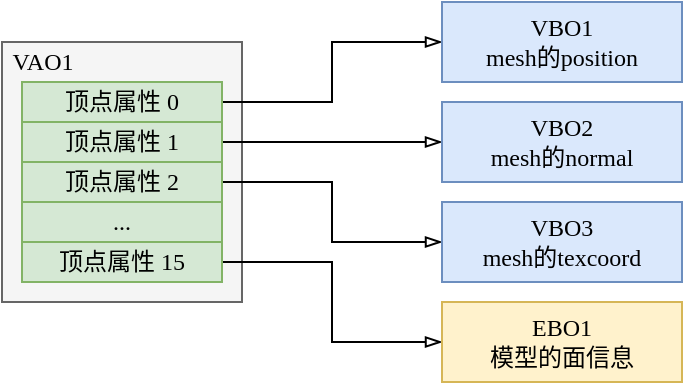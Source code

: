 <mxfile version="14.4.3" type="device" pages="6"><diagram id="ZU6IkOYbVcoV3cIHwz6d" name="缓存对象"><mxGraphModel dx="1281" dy="953" grid="1" gridSize="10" guides="1" tooltips="1" connect="1" arrows="1" fold="1" page="1" pageScale="1" pageWidth="1169" pageHeight="827" math="0" shadow="0"><root><mxCell id="8lOfJfVbB0hJwSG4IIpP-0"/><mxCell id="8lOfJfVbB0hJwSG4IIpP-1" parent="8lOfJfVbB0hJwSG4IIpP-0"/><mxCell id="7swRWjIawSqY3ZWaZopy-0" value="" style="rounded=0;whiteSpace=wrap;html=1;fontFamily=Lucida Console;fillColor=#f5f5f5;strokeColor=#666666;fontColor=#333333;" vertex="1" parent="8lOfJfVbB0hJwSG4IIpP-1"><mxGeometry x="160" y="180" width="120" height="130" as="geometry"/></mxCell><mxCell id="7swRWjIawSqY3ZWaZopy-1" style="edgeStyle=orthogonalEdgeStyle;rounded=0;orthogonalLoop=1;jettySize=auto;html=1;entryX=0;entryY=0.5;entryDx=0;entryDy=0;fontFamily=Lucida Console;fontColor=#FF0000;endArrow=blockThin;endFill=0;" edge="1" parent="8lOfJfVbB0hJwSG4IIpP-1" source="7swRWjIawSqY3ZWaZopy-2" target="7swRWjIawSqY3ZWaZopy-10"><mxGeometry relative="1" as="geometry"/></mxCell><mxCell id="7swRWjIawSqY3ZWaZopy-2" value="&lt;font color=&quot;#000000&quot;&gt;顶点属性 0&lt;/font&gt;" style="rounded=0;whiteSpace=wrap;html=1;fontFamily=Lucida Console;fillColor=#d5e8d4;strokeColor=#82b366;" vertex="1" parent="8lOfJfVbB0hJwSG4IIpP-1"><mxGeometry x="170" y="200" width="100" height="20" as="geometry"/></mxCell><mxCell id="7swRWjIawSqY3ZWaZopy-3" style="edgeStyle=orthogonalEdgeStyle;rounded=0;orthogonalLoop=1;jettySize=auto;html=1;entryX=0;entryY=0.5;entryDx=0;entryDy=0;endArrow=blockThin;endFill=0;fontFamily=Lucida Console;fontColor=#FF0000;" edge="1" parent="8lOfJfVbB0hJwSG4IIpP-1" source="7swRWjIawSqY3ZWaZopy-4" target="7swRWjIawSqY3ZWaZopy-11"><mxGeometry relative="1" as="geometry"/></mxCell><mxCell id="7swRWjIawSqY3ZWaZopy-4" value="&lt;font color=&quot;#000000&quot;&gt;顶点属性 1&lt;/font&gt;" style="rounded=0;whiteSpace=wrap;html=1;fontFamily=Lucida Console;fillColor=#d5e8d4;strokeColor=#82b366;" vertex="1" parent="8lOfJfVbB0hJwSG4IIpP-1"><mxGeometry x="170" y="220" width="100" height="20" as="geometry"/></mxCell><mxCell id="7swRWjIawSqY3ZWaZopy-5" style="edgeStyle=orthogonalEdgeStyle;rounded=0;orthogonalLoop=1;jettySize=auto;html=1;entryX=0;entryY=0.5;entryDx=0;entryDy=0;endArrow=blockThin;endFill=0;fontFamily=Lucida Console;fontColor=#FF0000;" edge="1" parent="8lOfJfVbB0hJwSG4IIpP-1" source="7swRWjIawSqY3ZWaZopy-6" target="7swRWjIawSqY3ZWaZopy-12"><mxGeometry relative="1" as="geometry"/></mxCell><mxCell id="7swRWjIawSqY3ZWaZopy-6" value="&lt;font color=&quot;#000000&quot;&gt;顶点属性 2&lt;/font&gt;" style="rounded=0;whiteSpace=wrap;html=1;fontFamily=Lucida Console;fillColor=#d5e8d4;strokeColor=#82b366;" vertex="1" parent="8lOfJfVbB0hJwSG4IIpP-1"><mxGeometry x="170" y="240" width="100" height="20" as="geometry"/></mxCell><mxCell id="7swRWjIawSqY3ZWaZopy-7" value="&lt;font color=&quot;#000000&quot;&gt;...&lt;/font&gt;" style="rounded=0;whiteSpace=wrap;html=1;fontFamily=Lucida Console;fillColor=#d5e8d4;strokeColor=#82b366;" vertex="1" parent="8lOfJfVbB0hJwSG4IIpP-1"><mxGeometry x="170" y="260" width="100" height="20" as="geometry"/></mxCell><mxCell id="7swRWjIawSqY3ZWaZopy-8" style="edgeStyle=orthogonalEdgeStyle;rounded=0;orthogonalLoop=1;jettySize=auto;html=1;entryX=0;entryY=0.5;entryDx=0;entryDy=0;endArrow=blockThin;endFill=0;fontFamily=Lucida Console;fontColor=#FF0000;" edge="1" parent="8lOfJfVbB0hJwSG4IIpP-1" source="7swRWjIawSqY3ZWaZopy-9" target="7swRWjIawSqY3ZWaZopy-13"><mxGeometry relative="1" as="geometry"/></mxCell><mxCell id="7swRWjIawSqY3ZWaZopy-9" value="&lt;font color=&quot;#000000&quot;&gt;顶点属性 15&lt;/font&gt;" style="rounded=0;whiteSpace=wrap;html=1;fontFamily=Lucida Console;fillColor=#d5e8d4;strokeColor=#82b366;" vertex="1" parent="8lOfJfVbB0hJwSG4IIpP-1"><mxGeometry x="170" y="280" width="100" height="20" as="geometry"/></mxCell><mxCell id="7swRWjIawSqY3ZWaZopy-10" value="VBO1&lt;br&gt;&lt;font color=&quot;#000000&quot;&gt;mesh的position&lt;/font&gt;" style="rounded=0;whiteSpace=wrap;html=1;fontFamily=Lucida Console;fillColor=#dae8fc;strokeColor=#6c8ebf;" vertex="1" parent="8lOfJfVbB0hJwSG4IIpP-1"><mxGeometry x="380" y="160" width="120" height="40" as="geometry"/></mxCell><mxCell id="7swRWjIawSqY3ZWaZopy-11" value="VBO2&lt;br&gt;&lt;font color=&quot;#000000&quot;&gt;mesh的normal&lt;/font&gt;" style="rounded=0;whiteSpace=wrap;html=1;fontFamily=Lucida Console;fillColor=#dae8fc;strokeColor=#6c8ebf;" vertex="1" parent="8lOfJfVbB0hJwSG4IIpP-1"><mxGeometry x="380" y="210" width="120" height="40" as="geometry"/></mxCell><mxCell id="7swRWjIawSqY3ZWaZopy-12" value="VBO3&lt;br&gt;&lt;font color=&quot;#000000&quot;&gt;mesh的texcoord&lt;/font&gt;" style="rounded=0;whiteSpace=wrap;html=1;fontFamily=Lucida Console;fillColor=#dae8fc;strokeColor=#6c8ebf;" vertex="1" parent="8lOfJfVbB0hJwSG4IIpP-1"><mxGeometry x="380" y="260" width="120" height="40" as="geometry"/></mxCell><mxCell id="7swRWjIawSqY3ZWaZopy-13" value="EBO1&lt;br&gt;&lt;font color=&quot;#000000&quot;&gt;模型的面信息&lt;/font&gt;" style="rounded=0;whiteSpace=wrap;html=1;fontFamily=Lucida Console;fillColor=#fff2cc;strokeColor=#d6b656;" vertex="1" parent="8lOfJfVbB0hJwSG4IIpP-1"><mxGeometry x="380" y="310" width="120" height="40" as="geometry"/></mxCell><mxCell id="7swRWjIawSqY3ZWaZopy-14" value="&lt;font color=&quot;#000000&quot;&gt;VAO1&lt;/font&gt;" style="text;html=1;align=center;verticalAlign=middle;resizable=0;points=[];autosize=1;fontFamily=Lucida Console;fontColor=#FF0000;" vertex="1" parent="8lOfJfVbB0hJwSG4IIpP-1"><mxGeometry x="160" y="180" width="40" height="20" as="geometry"/></mxCell></root></mxGraphModel></diagram><diagram id="-gHl2muXkCc4_CVNvipY" name="状态设置函数"><mxGraphModel dx="1089" dy="810" grid="1" gridSize="10" guides="1" tooltips="1" connect="1" arrows="1" fold="1" page="1" pageScale="1" pageWidth="1169" pageHeight="827" math="0" shadow="0"><root><mxCell id="kAdoES9PbLZqn4YQsq51-0"/><mxCell id="kAdoES9PbLZqn4YQsq51-1" parent="kAdoES9PbLZqn4YQsq51-0"/><mxCell id="qKcsbeMZxiTuHUdi2MO2-0" style="edgeStyle=orthogonalEdgeStyle;rounded=0;orthogonalLoop=1;jettySize=auto;html=1;exitX=0.5;exitY=1;exitDx=0;exitDy=0;entryX=0.5;entryY=0;entryDx=0;entryDy=0;endArrow=blockThin;endFill=0;strokeColor=#FF0000;fontFamily=Lucida Console;fontColor=#FF0000;" edge="1" parent="kAdoES9PbLZqn4YQsq51-1" source="qKcsbeMZxiTuHUdi2MO2-2" target="qKcsbeMZxiTuHUdi2MO2-7"><mxGeometry relative="1" as="geometry"/></mxCell><mxCell id="qKcsbeMZxiTuHUdi2MO2-1" value="glBindBuffer" style="edgeLabel;html=1;align=center;verticalAlign=middle;resizable=0;points=[];fontFamily=Lucida Console;fontColor=#FF0000;" vertex="1" connectable="0" parent="qKcsbeMZxiTuHUdi2MO2-0"><mxGeometry x="-0.223" y="1" relative="1" as="geometry"><mxPoint x="49" y="3.1" as="offset"/></mxGeometry></mxCell><mxCell id="qKcsbeMZxiTuHUdi2MO2-2" value="GL_ELEMENT_ARRAY_BUFFER" style="rounded=0;whiteSpace=wrap;html=1;fillColor=#f8cecc;strokeColor=#b85450;fontFamily=Lucida Console;" vertex="1" parent="kAdoES9PbLZqn4YQsq51-1"><mxGeometry x="600" y="140" width="200" height="20" as="geometry"/></mxCell><mxCell id="qKcsbeMZxiTuHUdi2MO2-3" style="edgeStyle=orthogonalEdgeStyle;rounded=0;orthogonalLoop=1;jettySize=auto;html=1;entryX=0.5;entryY=0;entryDx=0;entryDy=0;endArrow=blockThin;endFill=0;strokeColor=#FF0000;fontFamily=Lucida Console;fontColor=#FF0000;" edge="1" parent="kAdoES9PbLZqn4YQsq51-1" source="qKcsbeMZxiTuHUdi2MO2-5" target="qKcsbeMZxiTuHUdi2MO2-6"><mxGeometry relative="1" as="geometry"/></mxCell><mxCell id="qKcsbeMZxiTuHUdi2MO2-4" value="glBindBuffer" style="edgeLabel;html=1;align=center;verticalAlign=middle;resizable=0;points=[];fontFamily=Lucida Console;fontColor=#FF0000;" vertex="1" connectable="0" parent="qKcsbeMZxiTuHUdi2MO2-3"><mxGeometry x="-0.233" relative="1" as="geometry"><mxPoint x="45" y="7.24" as="offset"/></mxGeometry></mxCell><mxCell id="qKcsbeMZxiTuHUdi2MO2-5" value="GL_ARRAY_BUFFER" style="rounded=0;whiteSpace=wrap;html=1;fillColor=#f8cecc;strokeColor=#b85450;fontFamily=Lucida Console;" vertex="1" parent="kAdoES9PbLZqn4YQsq51-1"><mxGeometry x="350" y="140" width="120" height="20" as="geometry"/></mxCell><mxCell id="qKcsbeMZxiTuHUdi2MO2-6" value="VBO2&lt;br&gt;&lt;font color=&quot;#000000&quot;&gt;mesh的normal&lt;/font&gt;" style="rounded=0;whiteSpace=wrap;html=1;fontFamily=Lucida Console;fillColor=#dae8fc;strokeColor=#6c8ebf;" vertex="1" parent="kAdoES9PbLZqn4YQsq51-1"><mxGeometry x="350" y="220" width="120" height="40" as="geometry"/></mxCell><mxCell id="qKcsbeMZxiTuHUdi2MO2-7" value="EBO1&lt;br&gt;&lt;font color=&quot;#000000&quot;&gt;模型的面信息&lt;/font&gt;" style="rounded=0;whiteSpace=wrap;html=1;fontFamily=Lucida Console;fillColor=#fff2cc;strokeColor=#d6b656;" vertex="1" parent="kAdoES9PbLZqn4YQsq51-1"><mxGeometry x="640" y="230" width="120" height="40" as="geometry"/></mxCell><mxCell id="qKcsbeMZxiTuHUdi2MO2-8" style="edgeStyle=orthogonalEdgeStyle;rounded=0;orthogonalLoop=1;jettySize=auto;html=1;entryX=0.5;entryY=0;entryDx=0;entryDy=0;endArrow=blockThin;endFill=0;strokeColor=#FF0000;fontFamily=Lucida Console;fontColor=#FF0000;" edge="1" parent="kAdoES9PbLZqn4YQsq51-1" source="qKcsbeMZxiTuHUdi2MO2-10" target="qKcsbeMZxiTuHUdi2MO2-11"><mxGeometry relative="1" as="geometry"/></mxCell><mxCell id="qKcsbeMZxiTuHUdi2MO2-9" value="glBindVertexArray" style="edgeLabel;html=1;align=center;verticalAlign=middle;resizable=0;points=[];fontFamily=Lucida Console;fontColor=#FF0000;" vertex="1" connectable="0" parent="qKcsbeMZxiTuHUdi2MO2-8"><mxGeometry x="0.246" y="1" relative="1" as="geometry"><mxPoint x="59" y="-6.19" as="offset"/></mxGeometry></mxCell><mxCell id="qKcsbeMZxiTuHUdi2MO2-10" value="_GL_VERTEX_ARRAY" style="rounded=0;whiteSpace=wrap;html=1;fillColor=#f8cecc;strokeColor=#b85450;fontFamily=Lucida Console;" vertex="1" parent="kAdoES9PbLZqn4YQsq51-1"><mxGeometry x="100" y="106" width="120" height="20" as="geometry"/></mxCell><mxCell id="qKcsbeMZxiTuHUdi2MO2-11" value="" style="rounded=0;whiteSpace=wrap;html=1;fontFamily=Lucida Console;fontColor=#333333;fillColor=#f5f5f5;strokeColor=#666666;" vertex="1" parent="kAdoES9PbLZqn4YQsq51-1"><mxGeometry x="100" y="184" width="120" height="130" as="geometry"/></mxCell><mxCell id="qKcsbeMZxiTuHUdi2MO2-12" value="&lt;font color=&quot;#000000&quot;&gt;VAO1&lt;/font&gt;" style="text;html=1;align=center;verticalAlign=middle;resizable=0;points=[];autosize=1;fontFamily=Lucida Console;fontColor=#FF0000;" vertex="1" parent="kAdoES9PbLZqn4YQsq51-1"><mxGeometry x="100" y="184" width="40" height="20" as="geometry"/></mxCell><mxCell id="qKcsbeMZxiTuHUdi2MO2-13" value="&lt;font color=&quot;#000000&quot;&gt;顶点属性 0&lt;/font&gt;" style="rounded=0;whiteSpace=wrap;html=1;fontFamily=Lucida Console;fillColor=#d5e8d4;strokeColor=#82b366;" vertex="1" parent="kAdoES9PbLZqn4YQsq51-1"><mxGeometry x="110" y="204" width="100" height="20" as="geometry"/></mxCell><mxCell id="qKcsbeMZxiTuHUdi2MO2-14" value="&lt;font color=&quot;#000000&quot;&gt;顶点属性 1&lt;/font&gt;" style="rounded=0;whiteSpace=wrap;html=1;fontFamily=Lucida Console;fillColor=#d5e8d4;strokeColor=#82b366;" vertex="1" parent="kAdoES9PbLZqn4YQsq51-1"><mxGeometry x="110" y="224" width="100" height="20" as="geometry"/></mxCell><mxCell id="qKcsbeMZxiTuHUdi2MO2-15" value="&lt;font color=&quot;#000000&quot;&gt;顶点属性 2&lt;/font&gt;" style="rounded=0;whiteSpace=wrap;html=1;fontFamily=Lucida Console;fillColor=#d5e8d4;strokeColor=#82b366;" vertex="1" parent="kAdoES9PbLZqn4YQsq51-1"><mxGeometry x="110" y="244" width="100" height="20" as="geometry"/></mxCell><mxCell id="qKcsbeMZxiTuHUdi2MO2-16" value="&lt;font color=&quot;#000000&quot;&gt;...&lt;/font&gt;" style="rounded=0;whiteSpace=wrap;html=1;fontFamily=Lucida Console;fillColor=#d5e8d4;strokeColor=#82b366;" vertex="1" parent="kAdoES9PbLZqn4YQsq51-1"><mxGeometry x="110" y="264" width="100" height="20" as="geometry"/></mxCell><mxCell id="qKcsbeMZxiTuHUdi2MO2-17" value="&lt;font color=&quot;#000000&quot;&gt;顶点属性 15&lt;/font&gt;" style="rounded=0;whiteSpace=wrap;html=1;fontFamily=Lucida Console;fillColor=#d5e8d4;strokeColor=#82b366;" vertex="1" parent="kAdoES9PbLZqn4YQsq51-1"><mxGeometry x="110" y="284" width="100" height="20" as="geometry"/></mxCell></root></mxGraphModel></diagram><diagram id="r3Fkg_mC4guNl72Dg2ks" name="状态使用函数"><mxGraphModel dx="908" dy="675" grid="1" gridSize="10" guides="1" tooltips="1" connect="1" arrows="1" fold="1" page="1" pageScale="1" pageWidth="1169" pageHeight="827" background="none" math="0" shadow="0"><root><mxCell id="0"/><mxCell id="1" parent="0"/><mxCell id="f0X1ckxh4bnDJ5KJD3rr-3" value="_GL_VERTEX_ARRAY" style="rounded=0;whiteSpace=wrap;html=1;fillColor=#f8cecc;strokeColor=#b85450;fontFamily=Lucida Console;" vertex="1" parent="1"><mxGeometry x="80" y="40" width="120" height="20" as="geometry"/></mxCell><mxCell id="f0X1ckxh4bnDJ5KJD3rr-4" value="GL_ARRAY_BUFFER" style="rounded=0;whiteSpace=wrap;html=1;fillColor=#f8cecc;strokeColor=#b85450;fontFamily=Lucida Console;" vertex="1" parent="1"><mxGeometry x="310" y="70" width="120" height="20" as="geometry"/></mxCell><mxCell id="f0X1ckxh4bnDJ5KJD3rr-26" value="&lt;span style=&quot;font-size: 11px ; background-color: rgb(255 , 255 , 255)&quot;&gt;glVertexAttributePointer(1, ...)&lt;/span&gt;" style="text;html=1;align=center;verticalAlign=middle;resizable=0;points=[];autosize=1;fontFamily=Lucida Console;fontColor=#FF0000;" vertex="1" parent="1"><mxGeometry x="140" y="190" width="230" height="20" as="geometry"/></mxCell><mxCell id="f0X1ckxh4bnDJ5KJD3rr-27" value="" style="rounded=0;whiteSpace=wrap;html=1;fontFamily=Lucida Console;fontColor=#333333;fillColor=#f5f5f5;strokeColor=#666666;" vertex="1" parent="1"><mxGeometry x="80" y="60" width="120" height="130" as="geometry"/></mxCell><mxCell id="f0X1ckxh4bnDJ5KJD3rr-28" value="&lt;font color=&quot;#000000&quot;&gt;VAO1&lt;/font&gt;" style="text;html=1;align=center;verticalAlign=middle;resizable=0;points=[];autosize=1;fontFamily=Lucida Console;fontColor=#FF0000;" vertex="1" parent="1"><mxGeometry x="80" y="60" width="40" height="20" as="geometry"/></mxCell><mxCell id="f0X1ckxh4bnDJ5KJD3rr-29" value="&lt;font color=&quot;#000000&quot;&gt;顶点属性 0&lt;/font&gt;" style="rounded=0;whiteSpace=wrap;html=1;fontFamily=Lucida Console;fillColor=#d5e8d4;strokeColor=#82b366;" vertex="1" parent="1"><mxGeometry x="90" y="80" width="100" height="20" as="geometry"/></mxCell><mxCell id="f0X1ckxh4bnDJ5KJD3rr-35" style="edgeStyle=orthogonalEdgeStyle;rounded=0;orthogonalLoop=1;jettySize=auto;html=1;entryX=0;entryY=0.5;entryDx=0;entryDy=0;endArrow=blockThin;endFill=0;fontFamily=Lucida Console;fontColor=#FF0000;strokeColor=#FF0000;" edge="1" parent="1" source="f0X1ckxh4bnDJ5KJD3rr-30" target="f0X1ckxh4bnDJ5KJD3rr-34"><mxGeometry relative="1" as="geometry"/></mxCell><mxCell id="f0X1ckxh4bnDJ5KJD3rr-30" value="&lt;font color=&quot;#000000&quot;&gt;顶点属性 1&lt;/font&gt;" style="rounded=0;whiteSpace=wrap;html=1;fontFamily=Lucida Console;fillColor=#d5e8d4;strokeColor=#82b366;" vertex="1" parent="1"><mxGeometry x="90" y="100" width="100" height="20" as="geometry"/></mxCell><mxCell id="f0X1ckxh4bnDJ5KJD3rr-31" value="&lt;font color=&quot;#000000&quot;&gt;顶点属性 2&lt;/font&gt;" style="rounded=0;whiteSpace=wrap;html=1;fontFamily=Lucida Console;fillColor=#d5e8d4;strokeColor=#82b366;" vertex="1" parent="1"><mxGeometry x="90" y="120" width="100" height="20" as="geometry"/></mxCell><mxCell id="f0X1ckxh4bnDJ5KJD3rr-32" value="&lt;font color=&quot;#000000&quot;&gt;...&lt;/font&gt;" style="rounded=0;whiteSpace=wrap;html=1;fontFamily=Lucida Console;fillColor=#d5e8d4;strokeColor=#82b366;" vertex="1" parent="1"><mxGeometry x="90" y="140" width="100" height="20" as="geometry"/></mxCell><mxCell id="f0X1ckxh4bnDJ5KJD3rr-33" value="&lt;font color=&quot;#000000&quot;&gt;顶点属性 15&lt;/font&gt;" style="rounded=0;whiteSpace=wrap;html=1;fontFamily=Lucida Console;fillColor=#d5e8d4;strokeColor=#82b366;" vertex="1" parent="1"><mxGeometry x="90" y="160" width="100" height="20" as="geometry"/></mxCell><mxCell id="f0X1ckxh4bnDJ5KJD3rr-34" value="VBO2&lt;br&gt;&lt;font color=&quot;#000000&quot;&gt;mesh的normal&lt;/font&gt;" style="rounded=0;whiteSpace=wrap;html=1;fontFamily=Lucida Console;fillColor=#dae8fc;strokeColor=#6c8ebf;" vertex="1" parent="1"><mxGeometry x="310" y="90" width="120" height="40" as="geometry"/></mxCell></root></mxGraphModel></diagram><diagram id="ScQ1zKcRheZsK2V-oijI" name="texture"><mxGraphModel dx="1089" dy="810" grid="1" gridSize="10" guides="1" tooltips="1" connect="1" arrows="1" fold="1" page="1" pageScale="1" pageWidth="1169" pageHeight="827" math="0" shadow="0"><root><mxCell id="sYBfoc5xp6eUIL5pPm7i-0"/><mxCell id="sYBfoc5xp6eUIL5pPm7i-1" parent="sYBfoc5xp6eUIL5pPm7i-0"/><mxCell id="sYBfoc5xp6eUIL5pPm7i-27" value="" style="rounded=0;whiteSpace=wrap;html=1;fontFamily=Lucida Console;fillColor=#f5f5f5;strokeColor=#666666;fontColor=#333333;" parent="sYBfoc5xp6eUIL5pPm7i-1" vertex="1"><mxGeometry x="290" y="400" width="440" height="140" as="geometry"/></mxCell><mxCell id="sYBfoc5xp6eUIL5pPm7i-25" value="" style="rounded=0;whiteSpace=wrap;html=1;fontFamily=Lucida Console;fillColor=#e1d5e7;strokeColor=#9673a6;" parent="sYBfoc5xp6eUIL5pPm7i-1" vertex="1"><mxGeometry x="290" y="100" width="440" height="250" as="geometry"/></mxCell><mxCell id="sYBfoc5xp6eUIL5pPm7i-5" style="rounded=0;orthogonalLoop=1;jettySize=auto;html=1;entryX=0.5;entryY=0;entryDx=0;entryDy=0;endArrow=blockThin;endFill=0;fontFamily=Lucida Console;" parent="sYBfoc5xp6eUIL5pPm7i-1" source="sYBfoc5xp6eUIL5pPm7i-2" target="cdqbUH2hrB784TMLOADZ-1" edge="1"><mxGeometry relative="1" as="geometry"/></mxCell><mxCell id="sYBfoc5xp6eUIL5pPm7i-24" value="glUseProgram" style="edgeLabel;html=1;align=center;verticalAlign=middle;resizable=0;points=[];fontFamily=Lucida Console;" parent="sYBfoc5xp6eUIL5pPm7i-5" vertex="1" connectable="0"><mxGeometry x="0.354" y="-1" relative="1" as="geometry"><mxPoint x="21" y="-15" as="offset"/></mxGeometry></mxCell><mxCell id="sYBfoc5xp6eUIL5pPm7i-22" style="edgeStyle=none;rounded=0;orthogonalLoop=1;jettySize=auto;html=1;entryX=0;entryY=0.5;entryDx=0;entryDy=0;endArrow=blockThin;endFill=0;exitX=1;exitY=0.5;exitDx=0;exitDy=0;fontFamily=Lucida Console;" parent="sYBfoc5xp6eUIL5pPm7i-1" source="sYBfoc5xp6eUIL5pPm7i-2" target="sYBfoc5xp6eUIL5pPm7i-6" edge="1"><mxGeometry relative="1" as="geometry"/></mxCell><mxCell id="sYBfoc5xp6eUIL5pPm7i-23" value="glUniform1l" style="edgeLabel;html=1;align=center;verticalAlign=middle;resizable=0;points=[];fontFamily=Lucida Console;" parent="sYBfoc5xp6eUIL5pPm7i-22" vertex="1" connectable="0"><mxGeometry x="-0.45" relative="1" as="geometry"><mxPoint x="15" y="-10.56" as="offset"/></mxGeometry></mxCell><mxCell id="sYBfoc5xp6eUIL5pPm7i-2" value="全局ShaderProgram" style="rounded=0;whiteSpace=wrap;html=1;fontFamily=Lucida Console;fillColor=#fff2cc;strokeColor=#d6b656;" parent="sYBfoc5xp6eUIL5pPm7i-1" vertex="1"><mxGeometry x="310" y="230" width="100" height="40" as="geometry"/></mxCell><mxCell id="sYBfoc5xp6eUIL5pPm7i-3" value="GL_TEXTURE0" style="rounded=0;whiteSpace=wrap;html=1;fontFamily=Lucida Console;fillColor=#dae8fc;strokeColor=#6c8ebf;" parent="sYBfoc5xp6eUIL5pPm7i-1" vertex="1"><mxGeometry x="470" y="110" width="100" height="40" as="geometry"/></mxCell><mxCell id="sYBfoc5xp6eUIL5pPm7i-20" style="edgeStyle=none;rounded=0;orthogonalLoop=1;jettySize=auto;html=1;entryX=0;entryY=0.5;entryDx=0;entryDy=0;endArrow=blockThin;endFill=0;exitX=1;exitY=0.5;exitDx=0;exitDy=0;fontFamily=Lucida Console;" parent="sYBfoc5xp6eUIL5pPm7i-1" source="sYBfoc5xp6eUIL5pPm7i-6" target="sYBfoc5xp6eUIL5pPm7i-9" edge="1"><mxGeometry relative="1" as="geometry"/></mxCell><mxCell id="sYBfoc5xp6eUIL5pPm7i-21" value="glActiveTexture" style="edgeLabel;html=1;align=center;verticalAlign=middle;resizable=0;points=[];fontFamily=Lucida Console;" parent="sYBfoc5xp6eUIL5pPm7i-20" vertex="1" connectable="0"><mxGeometry x="-0.372" relative="1" as="geometry"><mxPoint x="11.71" y="8" as="offset"/></mxGeometry></mxCell><mxCell id="sYBfoc5xp6eUIL5pPm7i-6" value="GL_TEXTURE1" style="rounded=0;whiteSpace=wrap;html=1;fontFamily=Lucida Console;fillColor=#dae8fc;strokeColor=#6c8ebf;" parent="sYBfoc5xp6eUIL5pPm7i-1" vertex="1"><mxGeometry x="470" y="160" width="100" height="40" as="geometry"/></mxCell><mxCell id="sYBfoc5xp6eUIL5pPm7i-7" value="GL_TEXTURE15" style="rounded=0;whiteSpace=wrap;html=1;fontFamily=Lucida Console;fillColor=#dae8fc;strokeColor=#6c8ebf;" parent="sYBfoc5xp6eUIL5pPm7i-1" vertex="1"><mxGeometry x="470" y="290" width="100" height="40" as="geometry"/></mxCell><mxCell id="sYBfoc5xp6eUIL5pPm7i-8" value="..." style="rounded=0;whiteSpace=wrap;html=1;fontFamily=Lucida Console;fillColor=#dae8fc;strokeColor=#6c8ebf;" parent="sYBfoc5xp6eUIL5pPm7i-1" vertex="1"><mxGeometry x="470" y="230" width="100" height="40" as="geometry"/></mxCell><mxCell id="sYBfoc5xp6eUIL5pPm7i-17" style="edgeStyle=none;rounded=0;orthogonalLoop=1;jettySize=auto;html=1;entryX=0.5;entryY=0;entryDx=0;entryDy=0;endArrow=blockThin;endFill=0;exitX=0.5;exitY=1;exitDx=0;exitDy=0;fontFamily=Lucida Console;" parent="sYBfoc5xp6eUIL5pPm7i-1" source="sYBfoc5xp6eUIL5pPm7i-9" target="sYBfoc5xp6eUIL5pPm7i-13" edge="1"><mxGeometry relative="1" as="geometry"/></mxCell><mxCell id="sYBfoc5xp6eUIL5pPm7i-19" value="glBindTexture" style="edgeLabel;html=1;align=center;verticalAlign=middle;resizable=0;points=[];fontFamily=Lucida Console;" parent="sYBfoc5xp6eUIL5pPm7i-17" vertex="1" connectable="0"><mxGeometry x="-0.342" y="3" relative="1" as="geometry"><mxPoint x="17" y="44" as="offset"/></mxGeometry></mxCell><mxCell id="sYBfoc5xp6eUIL5pPm7i-9" value="GL_TEXTURE_2D" style="rounded=0;whiteSpace=wrap;html=1;fontFamily=Lucida Console;fillColor=#f8cecc;strokeColor=#b85450;" parent="sYBfoc5xp6eUIL5pPm7i-1" vertex="1"><mxGeometry x="600" y="230" width="120" height="40" as="geometry"/></mxCell><mxCell id="sYBfoc5xp6eUIL5pPm7i-13" value="texture_0" style="rounded=1;whiteSpace=wrap;html=1;fontFamily=Lucida Console;fillColor=#d5e8d4;strokeColor=#82b366;" parent="sYBfoc5xp6eUIL5pPm7i-1" vertex="1"><mxGeometry x="600" y="440" width="120" height="60" as="geometry"/></mxCell><mxCell id="sYBfoc5xp6eUIL5pPm7i-14" value="id" style="rounded=0;whiteSpace=wrap;html=1;fontFamily=Lucida Console;fillColor=#d5e8d4;strokeColor=#82b366;" parent="sYBfoc5xp6eUIL5pPm7i-1" vertex="1"><mxGeometry x="600" y="440" width="40" height="20" as="geometry"/></mxCell><mxCell id="sYBfoc5xp6eUIL5pPm7i-15" value="texture_2" style="rounded=1;whiteSpace=wrap;html=1;fontFamily=Lucida Console;fillColor=#d5e8d4;strokeColor=#82b366;" parent="sYBfoc5xp6eUIL5pPm7i-1" vertex="1"><mxGeometry x="460" y="440" width="120" height="60" as="geometry"/></mxCell><mxCell id="sYBfoc5xp6eUIL5pPm7i-16" value="id" style="rounded=0;whiteSpace=wrap;html=1;fontFamily=Lucida Console;fillColor=#d5e8d4;strokeColor=#82b366;" parent="sYBfoc5xp6eUIL5pPm7i-1" vertex="1"><mxGeometry x="460" y="440" width="40" height="20" as="geometry"/></mxCell><mxCell id="sYBfoc5xp6eUIL5pPm7i-26" value="OpenGL全局变量" style="text;html=1;align=center;verticalAlign=middle;resizable=0;points=[];autosize=1;fontFamily=Lucida Console;" parent="sYBfoc5xp6eUIL5pPm7i-1" vertex="1"><mxGeometry x="290" y="100" width="110" height="20" as="geometry"/></mxCell><mxCell id="sYBfoc5xp6eUIL5pPm7i-28" value="显存" style="text;html=1;align=center;verticalAlign=middle;resizable=0;points=[];autosize=1;fontFamily=Lucida Console;" parent="sYBfoc5xp6eUIL5pPm7i-1" vertex="1"><mxGeometry x="290" y="400" width="40" height="20" as="geometry"/></mxCell><mxCell id="cdqbUH2hrB784TMLOADZ-1" value="着色器程序" style="rounded=1;whiteSpace=wrap;html=1;fontFamily=Lucida Console;fillColor=#ffe6cc;strokeColor=#d79b00;" parent="sYBfoc5xp6eUIL5pPm7i-1" vertex="1"><mxGeometry x="300" y="440" width="120" height="60" as="geometry"/></mxCell><mxCell id="cdqbUH2hrB784TMLOADZ-2" value="id" style="rounded=0;whiteSpace=wrap;html=1;fontFamily=Lucida Console;fillColor=#ffe6cc;strokeColor=#d79b00;" parent="sYBfoc5xp6eUIL5pPm7i-1" vertex="1"><mxGeometry x="300" y="440" width="40" height="20" as="geometry"/></mxCell></root></mxGraphModel></diagram><diagram id="Lf8wcex73_163jIv9z9T" name="shader"><mxGraphModel dx="1089" dy="810" grid="1" gridSize="10" guides="1" tooltips="1" connect="1" arrows="1" fold="1" page="1" pageScale="1" pageWidth="1169" pageHeight="827" math="0" shadow="0"><root><mxCell id="CRwh6QacAOlN_agYdvLv-0"/><mxCell id="CRwh6QacAOlN_agYdvLv-1" parent="CRwh6QacAOlN_agYdvLv-0"/><mxCell id="WOqNDwfR6Rpb7dq0TNzN-0" value="代码" style="rounded=0;whiteSpace=wrap;html=1;fontFamily=Lucida Console;fillColor=#f8cecc;strokeColor=#b85450;" parent="CRwh6QacAOlN_agYdvLv-1" vertex="1"><mxGeometry x="100" y="120" width="120" height="30" as="geometry"/></mxCell><mxCell id="WOqNDwfR6Rpb7dq0TNzN-1" value="uniform变量" style="rounded=0;whiteSpace=wrap;html=1;fontFamily=Lucida Console;fillColor=#e1d5e7;strokeColor=#9673a6;" parent="CRwh6QacAOlN_agYdvLv-1" vertex="1"><mxGeometry x="100" y="150" width="120" height="30" as="geometry"/></mxCell><mxCell id="WOqNDwfR6Rpb7dq0TNzN-2" value="显存中的着色器程序" style="text;html=1;align=center;verticalAlign=middle;resizable=0;points=[];autosize=1;fontFamily=Lucida Console;" parent="CRwh6QacAOlN_agYdvLv-1" vertex="1"><mxGeometry x="100" y="200" width="120" height="20" as="geometry"/></mxCell><mxCell id="WOqNDwfR6Rpb7dq0TNzN-3" value="id" style="rounded=0;whiteSpace=wrap;html=1;fontFamily=Lucida Console;fillColor=#f5f5f5;strokeColor=#666666;fontColor=#333333;" parent="CRwh6QacAOlN_agYdvLv-1" vertex="1"><mxGeometry x="100" y="90" width="120" height="30" as="geometry"/></mxCell></root></mxGraphModel></diagram><diagram id="vQ-3MpXQN54EuYjjIxtF" name="着色器"><mxGraphModel dx="1089" dy="810" grid="1" gridSize="10" guides="1" tooltips="1" connect="1" arrows="1" fold="1" page="1" pageScale="1" pageWidth="827" pageHeight="1169" math="0" shadow="0"><root><mxCell id="3icxxv-KCSk4abms3fhr-0"/><mxCell id="3icxxv-KCSk4abms3fhr-1" parent="3icxxv-KCSk4abms3fhr-0"/><mxCell id="3icxxv-KCSk4abms3fhr-2" value="" style="rounded=0;whiteSpace=wrap;html=1;" vertex="1" parent="3icxxv-KCSk4abms3fhr-1"><mxGeometry x="240" y="250" width="120" height="60" as="geometry"/></mxCell><mxCell id="3icxxv-KCSk4abms3fhr-3" value="" style="endArrow=classic;html=1;entryX=0.5;entryY=0;entryDx=0;entryDy=0;" edge="1" parent="3icxxv-KCSk4abms3fhr-1" target="3icxxv-KCSk4abms3fhr-2"><mxGeometry width="50" height="50" relative="1" as="geometry"><mxPoint x="300" y="170" as="sourcePoint"/><mxPoint x="280" y="60" as="targetPoint"/></mxGeometry></mxCell></root></mxGraphModel></diagram></mxfile>